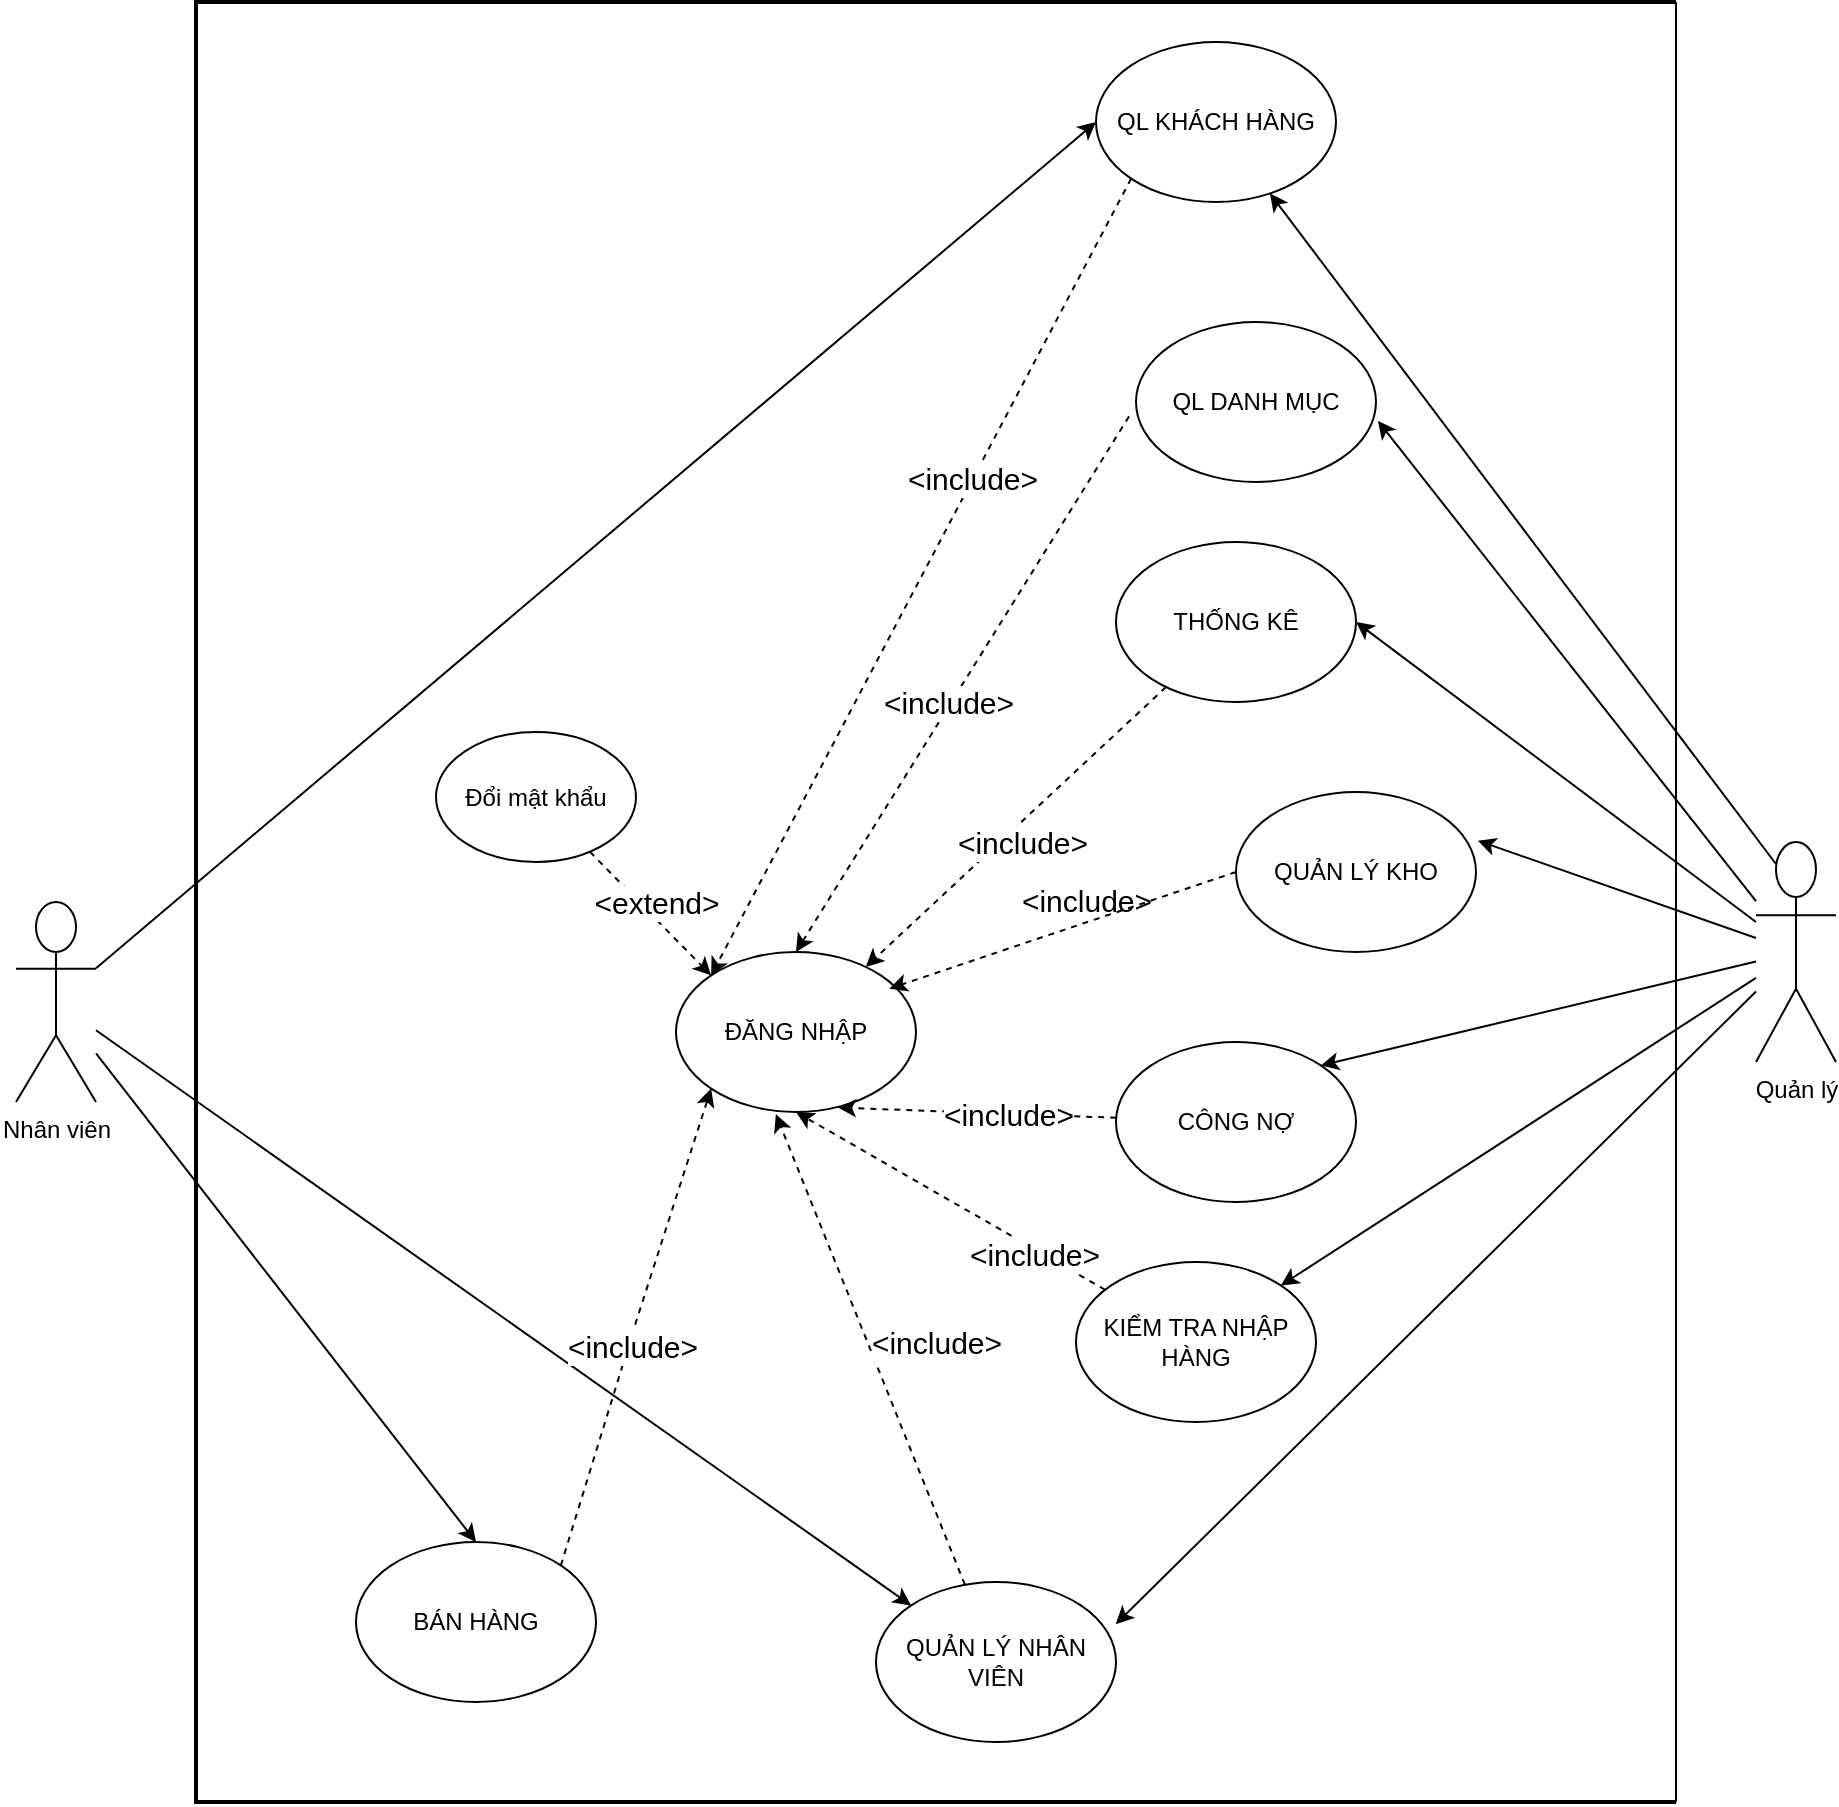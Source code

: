 <mxfile version="13.10.0" type="github">
  <diagram id="lP1IpXQQeITOPNULEuL5" name="Page-1">
    <mxGraphModel dx="1635" dy="2071" grid="1" gridSize="10" guides="1" tooltips="1" connect="1" arrows="1" fold="1" page="1" pageScale="1" pageWidth="827" pageHeight="1169" math="0" shadow="0">
      <root>
        <mxCell id="0" />
        <mxCell id="1" parent="0" />
        <mxCell id="RbZct2MoRm9yDM0AL2yS-1" style="rounded=0;orthogonalLoop=1;jettySize=auto;html=1;entryX=0.5;entryY=0;entryDx=0;entryDy=0;" parent="1" source="RbZct2MoRm9yDM0AL2yS-3" target="RbZct2MoRm9yDM0AL2yS-11" edge="1">
          <mxGeometry relative="1" as="geometry">
            <mxPoint x="410" y="135" as="targetPoint" />
          </mxGeometry>
        </mxCell>
        <mxCell id="RbZct2MoRm9yDM0AL2yS-2" style="edgeStyle=none;rounded=0;orthogonalLoop=1;jettySize=auto;html=1;entryX=0;entryY=0.5;entryDx=0;entryDy=0;" parent="1" source="RbZct2MoRm9yDM0AL2yS-3" target="RbZct2MoRm9yDM0AL2yS-19" edge="1">
          <mxGeometry relative="1" as="geometry" />
        </mxCell>
        <mxCell id="v9m13XhCE3UVgmr0lGia-2" style="rounded=0;orthogonalLoop=1;jettySize=auto;html=1;entryX=0;entryY=0;entryDx=0;entryDy=0;" edge="1" parent="1" source="RbZct2MoRm9yDM0AL2yS-3" target="RbZct2MoRm9yDM0AL2yS-13">
          <mxGeometry relative="1" as="geometry" />
        </mxCell>
        <mxCell id="RbZct2MoRm9yDM0AL2yS-3" value="Nhân viên" style="shape=umlActor;verticalLabelPosition=bottom;verticalAlign=top;html=1;outlineConnect=0;" parent="1" vertex="1">
          <mxGeometry x="110" y="160" width="40" height="100" as="geometry" />
        </mxCell>
        <mxCell id="RbZct2MoRm9yDM0AL2yS-4" style="edgeStyle=none;rounded=0;orthogonalLoop=1;jettySize=auto;html=1;entryX=0.999;entryY=0.264;entryDx=0;entryDy=0;entryPerimeter=0;" parent="1" source="RbZct2MoRm9yDM0AL2yS-10" target="RbZct2MoRm9yDM0AL2yS-13" edge="1">
          <mxGeometry relative="1" as="geometry" />
        </mxCell>
        <mxCell id="RbZct2MoRm9yDM0AL2yS-5" style="edgeStyle=none;rounded=0;orthogonalLoop=1;jettySize=auto;html=1;entryX=1.008;entryY=0.304;entryDx=0;entryDy=0;entryPerimeter=0;" parent="1" source="RbZct2MoRm9yDM0AL2yS-10" target="RbZct2MoRm9yDM0AL2yS-14" edge="1">
          <mxGeometry relative="1" as="geometry" />
        </mxCell>
        <mxCell id="RbZct2MoRm9yDM0AL2yS-6" style="edgeStyle=none;rounded=0;orthogonalLoop=1;jettySize=auto;html=1;entryX=1;entryY=0;entryDx=0;entryDy=0;" parent="1" source="RbZct2MoRm9yDM0AL2yS-10" target="RbZct2MoRm9yDM0AL2yS-20" edge="1">
          <mxGeometry relative="1" as="geometry" />
        </mxCell>
        <mxCell id="RbZct2MoRm9yDM0AL2yS-7" style="edgeStyle=none;rounded=0;orthogonalLoop=1;jettySize=auto;html=1;entryX=1;entryY=0;entryDx=0;entryDy=0;" parent="1" source="RbZct2MoRm9yDM0AL2yS-10" target="RbZct2MoRm9yDM0AL2yS-18" edge="1">
          <mxGeometry relative="1" as="geometry" />
        </mxCell>
        <mxCell id="RbZct2MoRm9yDM0AL2yS-8" style="edgeStyle=none;rounded=0;orthogonalLoop=1;jettySize=auto;html=1;entryX=1.008;entryY=0.618;entryDx=0;entryDy=0;entryPerimeter=0;" parent="1" source="RbZct2MoRm9yDM0AL2yS-10" target="RbZct2MoRm9yDM0AL2yS-17" edge="1">
          <mxGeometry relative="1" as="geometry" />
        </mxCell>
        <mxCell id="RbZct2MoRm9yDM0AL2yS-9" style="edgeStyle=none;rounded=0;orthogonalLoop=1;jettySize=auto;html=1;entryX=1;entryY=0.5;entryDx=0;entryDy=0;" parent="1" source="RbZct2MoRm9yDM0AL2yS-10" target="RbZct2MoRm9yDM0AL2yS-15" edge="1">
          <mxGeometry relative="1" as="geometry" />
        </mxCell>
        <mxCell id="RbZct2MoRm9yDM0AL2yS-10" value="Quản lý" style="shape=umlActor;verticalLabelPosition=bottom;verticalAlign=top;html=1;outlineConnect=0;" parent="1" vertex="1">
          <mxGeometry x="980" y="130" width="40" height="110" as="geometry" />
        </mxCell>
        <mxCell id="RbZct2MoRm9yDM0AL2yS-11" value="BÁN HÀNG" style="ellipse;whiteSpace=wrap;html=1;" parent="1" vertex="1">
          <mxGeometry x="280" y="480" width="120" height="80" as="geometry" />
        </mxCell>
        <mxCell id="RbZct2MoRm9yDM0AL2yS-12" style="edgeStyle=none;rounded=0;orthogonalLoop=1;jettySize=auto;html=1;dashed=1;entryX=0.416;entryY=1.013;entryDx=0;entryDy=0;entryPerimeter=0;" parent="1" source="RbZct2MoRm9yDM0AL2yS-13" target="RbZct2MoRm9yDM0AL2yS-16" edge="1">
          <mxGeometry relative="1" as="geometry" />
        </mxCell>
        <mxCell id="RbZct2MoRm9yDM0AL2yS-13" value="QUẢN LÝ NHÂN VIÊN" style="ellipse;whiteSpace=wrap;html=1;" parent="1" vertex="1">
          <mxGeometry x="540" y="500" width="120" height="80" as="geometry" />
        </mxCell>
        <mxCell id="RbZct2MoRm9yDM0AL2yS-14" value="QUẢN LÝ KHO" style="ellipse;whiteSpace=wrap;html=1;" parent="1" vertex="1">
          <mxGeometry x="720" y="105" width="120" height="80" as="geometry" />
        </mxCell>
        <mxCell id="RbZct2MoRm9yDM0AL2yS-15" value="THỐNG KÊ" style="ellipse;whiteSpace=wrap;html=1;" parent="1" vertex="1">
          <mxGeometry x="660" y="-20" width="120" height="80" as="geometry" />
        </mxCell>
        <mxCell id="RbZct2MoRm9yDM0AL2yS-16" value="ĐĂNG NHẬP" style="ellipse;whiteSpace=wrap;html=1;" parent="1" vertex="1">
          <mxGeometry x="440" y="185" width="120" height="80" as="geometry" />
        </mxCell>
        <mxCell id="RbZct2MoRm9yDM0AL2yS-17" value="QL DANH MỤC" style="ellipse;whiteSpace=wrap;html=1;" parent="1" vertex="1">
          <mxGeometry x="670" y="-130" width="120" height="80" as="geometry" />
        </mxCell>
        <mxCell id="RbZct2MoRm9yDM0AL2yS-18" value="KIỂM TRA NHẬP HÀNG" style="ellipse;whiteSpace=wrap;html=1;" parent="1" vertex="1">
          <mxGeometry x="640" y="340" width="120" height="80" as="geometry" />
        </mxCell>
        <mxCell id="RbZct2MoRm9yDM0AL2yS-19" value="QL KHÁCH HÀNG" style="ellipse;whiteSpace=wrap;html=1;" parent="1" vertex="1">
          <mxGeometry x="650" y="-270" width="120" height="80" as="geometry" />
        </mxCell>
        <mxCell id="RbZct2MoRm9yDM0AL2yS-20" value="CÔNG NỢ" style="ellipse;whiteSpace=wrap;html=1;" parent="1" vertex="1">
          <mxGeometry x="660" y="230" width="120" height="80" as="geometry" />
        </mxCell>
        <mxCell id="RbZct2MoRm9yDM0AL2yS-21" style="edgeStyle=none;rounded=0;orthogonalLoop=1;jettySize=auto;html=1;dashed=1;entryX=0.675;entryY=0.972;entryDx=0;entryDy=0;entryPerimeter=0;" parent="1" source="RbZct2MoRm9yDM0AL2yS-20" target="RbZct2MoRm9yDM0AL2yS-16" edge="1">
          <mxGeometry relative="1" as="geometry">
            <mxPoint x="640.002" y="288.127" as="sourcePoint" />
            <mxPoint x="525.494" y="329.996" as="targetPoint" />
          </mxGeometry>
        </mxCell>
        <mxCell id="RbZct2MoRm9yDM0AL2yS-22" style="edgeStyle=none;rounded=0;orthogonalLoop=1;jettySize=auto;html=1;dashed=1;entryX=0.5;entryY=1;entryDx=0;entryDy=0;" parent="1" source="RbZct2MoRm9yDM0AL2yS-18" target="RbZct2MoRm9yDM0AL2yS-16" edge="1">
          <mxGeometry relative="1" as="geometry">
            <mxPoint x="607.512" y="409.997" as="sourcePoint" />
            <mxPoint x="493.004" y="451.866" as="targetPoint" />
          </mxGeometry>
        </mxCell>
        <mxCell id="RbZct2MoRm9yDM0AL2yS-24" style="edgeStyle=none;rounded=0;orthogonalLoop=1;jettySize=auto;html=1;dashed=1;" parent="1" source="RbZct2MoRm9yDM0AL2yS-15" target="RbZct2MoRm9yDM0AL2yS-16" edge="1">
          <mxGeometry relative="1" as="geometry">
            <mxPoint x="693.563" y="379.67" as="sourcePoint" />
            <mxPoint x="520" y="285" as="targetPoint" />
          </mxGeometry>
        </mxCell>
        <mxCell id="RbZct2MoRm9yDM0AL2yS-25" style="edgeStyle=none;rounded=0;orthogonalLoop=1;jettySize=auto;html=1;dashed=1;entryX=0.5;entryY=0;entryDx=0;entryDy=0;exitX=-0.029;exitY=0.59;exitDx=0;exitDy=0;exitPerimeter=0;" parent="1" source="RbZct2MoRm9yDM0AL2yS-17" target="RbZct2MoRm9yDM0AL2yS-16" edge="1">
          <mxGeometry relative="1" as="geometry">
            <mxPoint x="703.563" y="389.67" as="sourcePoint" />
            <mxPoint x="530" y="295" as="targetPoint" />
          </mxGeometry>
        </mxCell>
        <mxCell id="RbZct2MoRm9yDM0AL2yS-26" style="edgeStyle=none;rounded=0;orthogonalLoop=1;jettySize=auto;html=1;dashed=1;exitX=1;exitY=0;exitDx=0;exitDy=0;entryX=0;entryY=1;entryDx=0;entryDy=0;" parent="1" source="RbZct2MoRm9yDM0AL2yS-11" target="RbZct2MoRm9yDM0AL2yS-16" edge="1">
          <mxGeometry relative="1" as="geometry">
            <mxPoint x="477.574" y="501.716" as="sourcePoint" />
            <mxPoint x="320" y="230" as="targetPoint" />
            <Array as="points">
              <mxPoint x="420" y="370" />
            </Array>
          </mxGeometry>
        </mxCell>
        <mxCell id="RbZct2MoRm9yDM0AL2yS-27" value="&amp;lt;include&amp;gt;" style="edgeLabel;html=1;align=center;verticalAlign=middle;resizable=0;points=[];fontSize=15;" parent="RbZct2MoRm9yDM0AL2yS-26" vertex="1" connectable="0">
          <mxGeometry x="-0.08" y="-1" relative="1" as="geometry">
            <mxPoint as="offset" />
          </mxGeometry>
        </mxCell>
        <mxCell id="RbZct2MoRm9yDM0AL2yS-28" style="edgeStyle=none;rounded=0;orthogonalLoop=1;jettySize=auto;html=1;dashed=1;exitX=0;exitY=1;exitDx=0;exitDy=0;entryX=0;entryY=0;entryDx=0;entryDy=0;" parent="1" source="RbZct2MoRm9yDM0AL2yS-19" target="RbZct2MoRm9yDM0AL2yS-16" edge="1">
          <mxGeometry relative="1" as="geometry">
            <mxPoint x="677.574" y="561.716" as="sourcePoint" />
            <mxPoint x="520" y="290" as="targetPoint" />
          </mxGeometry>
        </mxCell>
        <mxCell id="RbZct2MoRm9yDM0AL2yS-29" value="&amp;lt;include&amp;gt;" style="edgeLabel;html=1;align=center;verticalAlign=middle;resizable=0;points=[];fontSize=15;" parent="1" vertex="1" connectable="0">
          <mxGeometry x="570.003" y="379.997" as="geometry" />
        </mxCell>
        <mxCell id="RbZct2MoRm9yDM0AL2yS-30" value="&amp;lt;include&amp;gt;" style="edgeLabel;html=1;align=center;verticalAlign=middle;resizable=0;points=[];fontSize=15;" parent="1" vertex="1" connectable="0">
          <mxGeometry x="450.003" y="399.997" as="geometry">
            <mxPoint x="169" y="-64" as="offset" />
          </mxGeometry>
        </mxCell>
        <mxCell id="RbZct2MoRm9yDM0AL2yS-31" value="&amp;lt;include&amp;gt;" style="edgeLabel;html=1;align=center;verticalAlign=middle;resizable=0;points=[];fontSize=15;" parent="1" vertex="1" connectable="0">
          <mxGeometry x="430.003" y="389.997" as="geometry">
            <mxPoint x="176" y="-124" as="offset" />
          </mxGeometry>
        </mxCell>
        <mxCell id="RbZct2MoRm9yDM0AL2yS-32" value="&amp;lt;include&amp;gt;" style="edgeLabel;html=1;align=center;verticalAlign=middle;resizable=0;points=[];fontSize=15;" parent="1" vertex="1" connectable="0">
          <mxGeometry x="477.303" y="389.997" as="geometry">
            <mxPoint x="167" y="-231" as="offset" />
          </mxGeometry>
        </mxCell>
        <mxCell id="RbZct2MoRm9yDM0AL2yS-33" value="&amp;lt;include&amp;gt;" style="edgeLabel;html=1;align=center;verticalAlign=middle;resizable=0;points=[];fontSize=15;" parent="1" vertex="1" connectable="0">
          <mxGeometry x="467.303" y="432.127" as="geometry">
            <mxPoint x="145" y="-302" as="offset" />
          </mxGeometry>
        </mxCell>
        <mxCell id="RbZct2MoRm9yDM0AL2yS-34" value="&amp;lt;include&amp;gt;" style="edgeLabel;html=1;align=center;verticalAlign=middle;resizable=0;points=[];fontSize=15;" parent="1" vertex="1" connectable="0">
          <mxGeometry x="477.303" y="442.127" as="geometry">
            <mxPoint x="98" y="-382" as="offset" />
          </mxGeometry>
        </mxCell>
        <mxCell id="RbZct2MoRm9yDM0AL2yS-35" value="&amp;lt;include&amp;gt;" style="edgeLabel;html=1;align=center;verticalAlign=middle;resizable=0;points=[];fontSize=15;" parent="1" vertex="1" connectable="0">
          <mxGeometry x="540.003" y="349.997" as="geometry">
            <mxPoint x="48" y="-402" as="offset" />
          </mxGeometry>
        </mxCell>
        <mxCell id="RbZct2MoRm9yDM0AL2yS-36" style="rounded=0;orthogonalLoop=1;jettySize=auto;html=1;exitX=0.25;exitY=0.1;exitDx=0;exitDy=0;exitPerimeter=0;" parent="1" source="RbZct2MoRm9yDM0AL2yS-10" target="RbZct2MoRm9yDM0AL2yS-19" edge="1">
          <mxGeometry relative="1" as="geometry">
            <mxPoint x="980" y="70" as="sourcePoint" />
            <mxPoint x="820" y="-184.14" as="targetPoint" />
          </mxGeometry>
        </mxCell>
        <mxCell id="RbZct2MoRm9yDM0AL2yS-37" style="edgeStyle=none;rounded=0;orthogonalLoop=1;jettySize=auto;html=1;entryX=0;entryY=0.333;entryDx=0;entryDy=0;entryPerimeter=0;dashed=1;fontSize=15;" parent="1" source="RbZct2MoRm9yDM0AL2yS-3" target="RbZct2MoRm9yDM0AL2yS-3" edge="1">
          <mxGeometry relative="1" as="geometry" />
        </mxCell>
        <mxCell id="RbZct2MoRm9yDM0AL2yS-38" value="" style="strokeWidth=2;html=1;shape=mxgraph.flowchart.annotation_1;align=left;pointerEvents=1;fontSize=15;" parent="1" vertex="1">
          <mxGeometry x="200" y="-290" width="740" height="900" as="geometry" />
        </mxCell>
        <mxCell id="RbZct2MoRm9yDM0AL2yS-39" value="" style="endArrow=none;html=1;fontSize=15;entryX=1;entryY=0;entryDx=0;entryDy=0;entryPerimeter=0;exitX=1;exitY=1;exitDx=0;exitDy=0;exitPerimeter=0;" parent="1" source="RbZct2MoRm9yDM0AL2yS-38" target="RbZct2MoRm9yDM0AL2yS-38" edge="1">
          <mxGeometry width="50" height="50" relative="1" as="geometry">
            <mxPoint x="990" y="-20" as="sourcePoint" />
            <mxPoint x="1040" y="-70" as="targetPoint" />
          </mxGeometry>
        </mxCell>
        <mxCell id="RbZct2MoRm9yDM0AL2yS-46" style="rounded=0;orthogonalLoop=1;jettySize=auto;html=1;entryX=0;entryY=0;entryDx=0;entryDy=0;dashed=1;" parent="1" source="RbZct2MoRm9yDM0AL2yS-41" target="RbZct2MoRm9yDM0AL2yS-16" edge="1">
          <mxGeometry relative="1" as="geometry" />
        </mxCell>
        <mxCell id="RbZct2MoRm9yDM0AL2yS-47" value="&amp;lt;extend&amp;gt;" style="edgeLabel;html=1;align=center;verticalAlign=middle;resizable=0;points=[];fontSize=15;" parent="RbZct2MoRm9yDM0AL2yS-46" vertex="1" connectable="0">
          <mxGeometry x="-0.334" relative="1" as="geometry">
            <mxPoint x="12.85" y="4.39" as="offset" />
          </mxGeometry>
        </mxCell>
        <mxCell id="RbZct2MoRm9yDM0AL2yS-41" value="Đổi mật khẩu" style="ellipse;whiteSpace=wrap;html=1;" parent="1" vertex="1">
          <mxGeometry x="320" y="75" width="100" height="65" as="geometry" />
        </mxCell>
        <mxCell id="v9m13XhCE3UVgmr0lGia-3" style="edgeStyle=none;rounded=0;orthogonalLoop=1;jettySize=auto;html=1;dashed=1;exitX=0;exitY=0.5;exitDx=0;exitDy=0;" edge="1" parent="1" source="RbZct2MoRm9yDM0AL2yS-14">
          <mxGeometry relative="1" as="geometry">
            <mxPoint x="693.33" y="76.66" as="sourcePoint" />
            <mxPoint x="546.663" y="203.336" as="targetPoint" />
          </mxGeometry>
        </mxCell>
      </root>
    </mxGraphModel>
  </diagram>
</mxfile>
